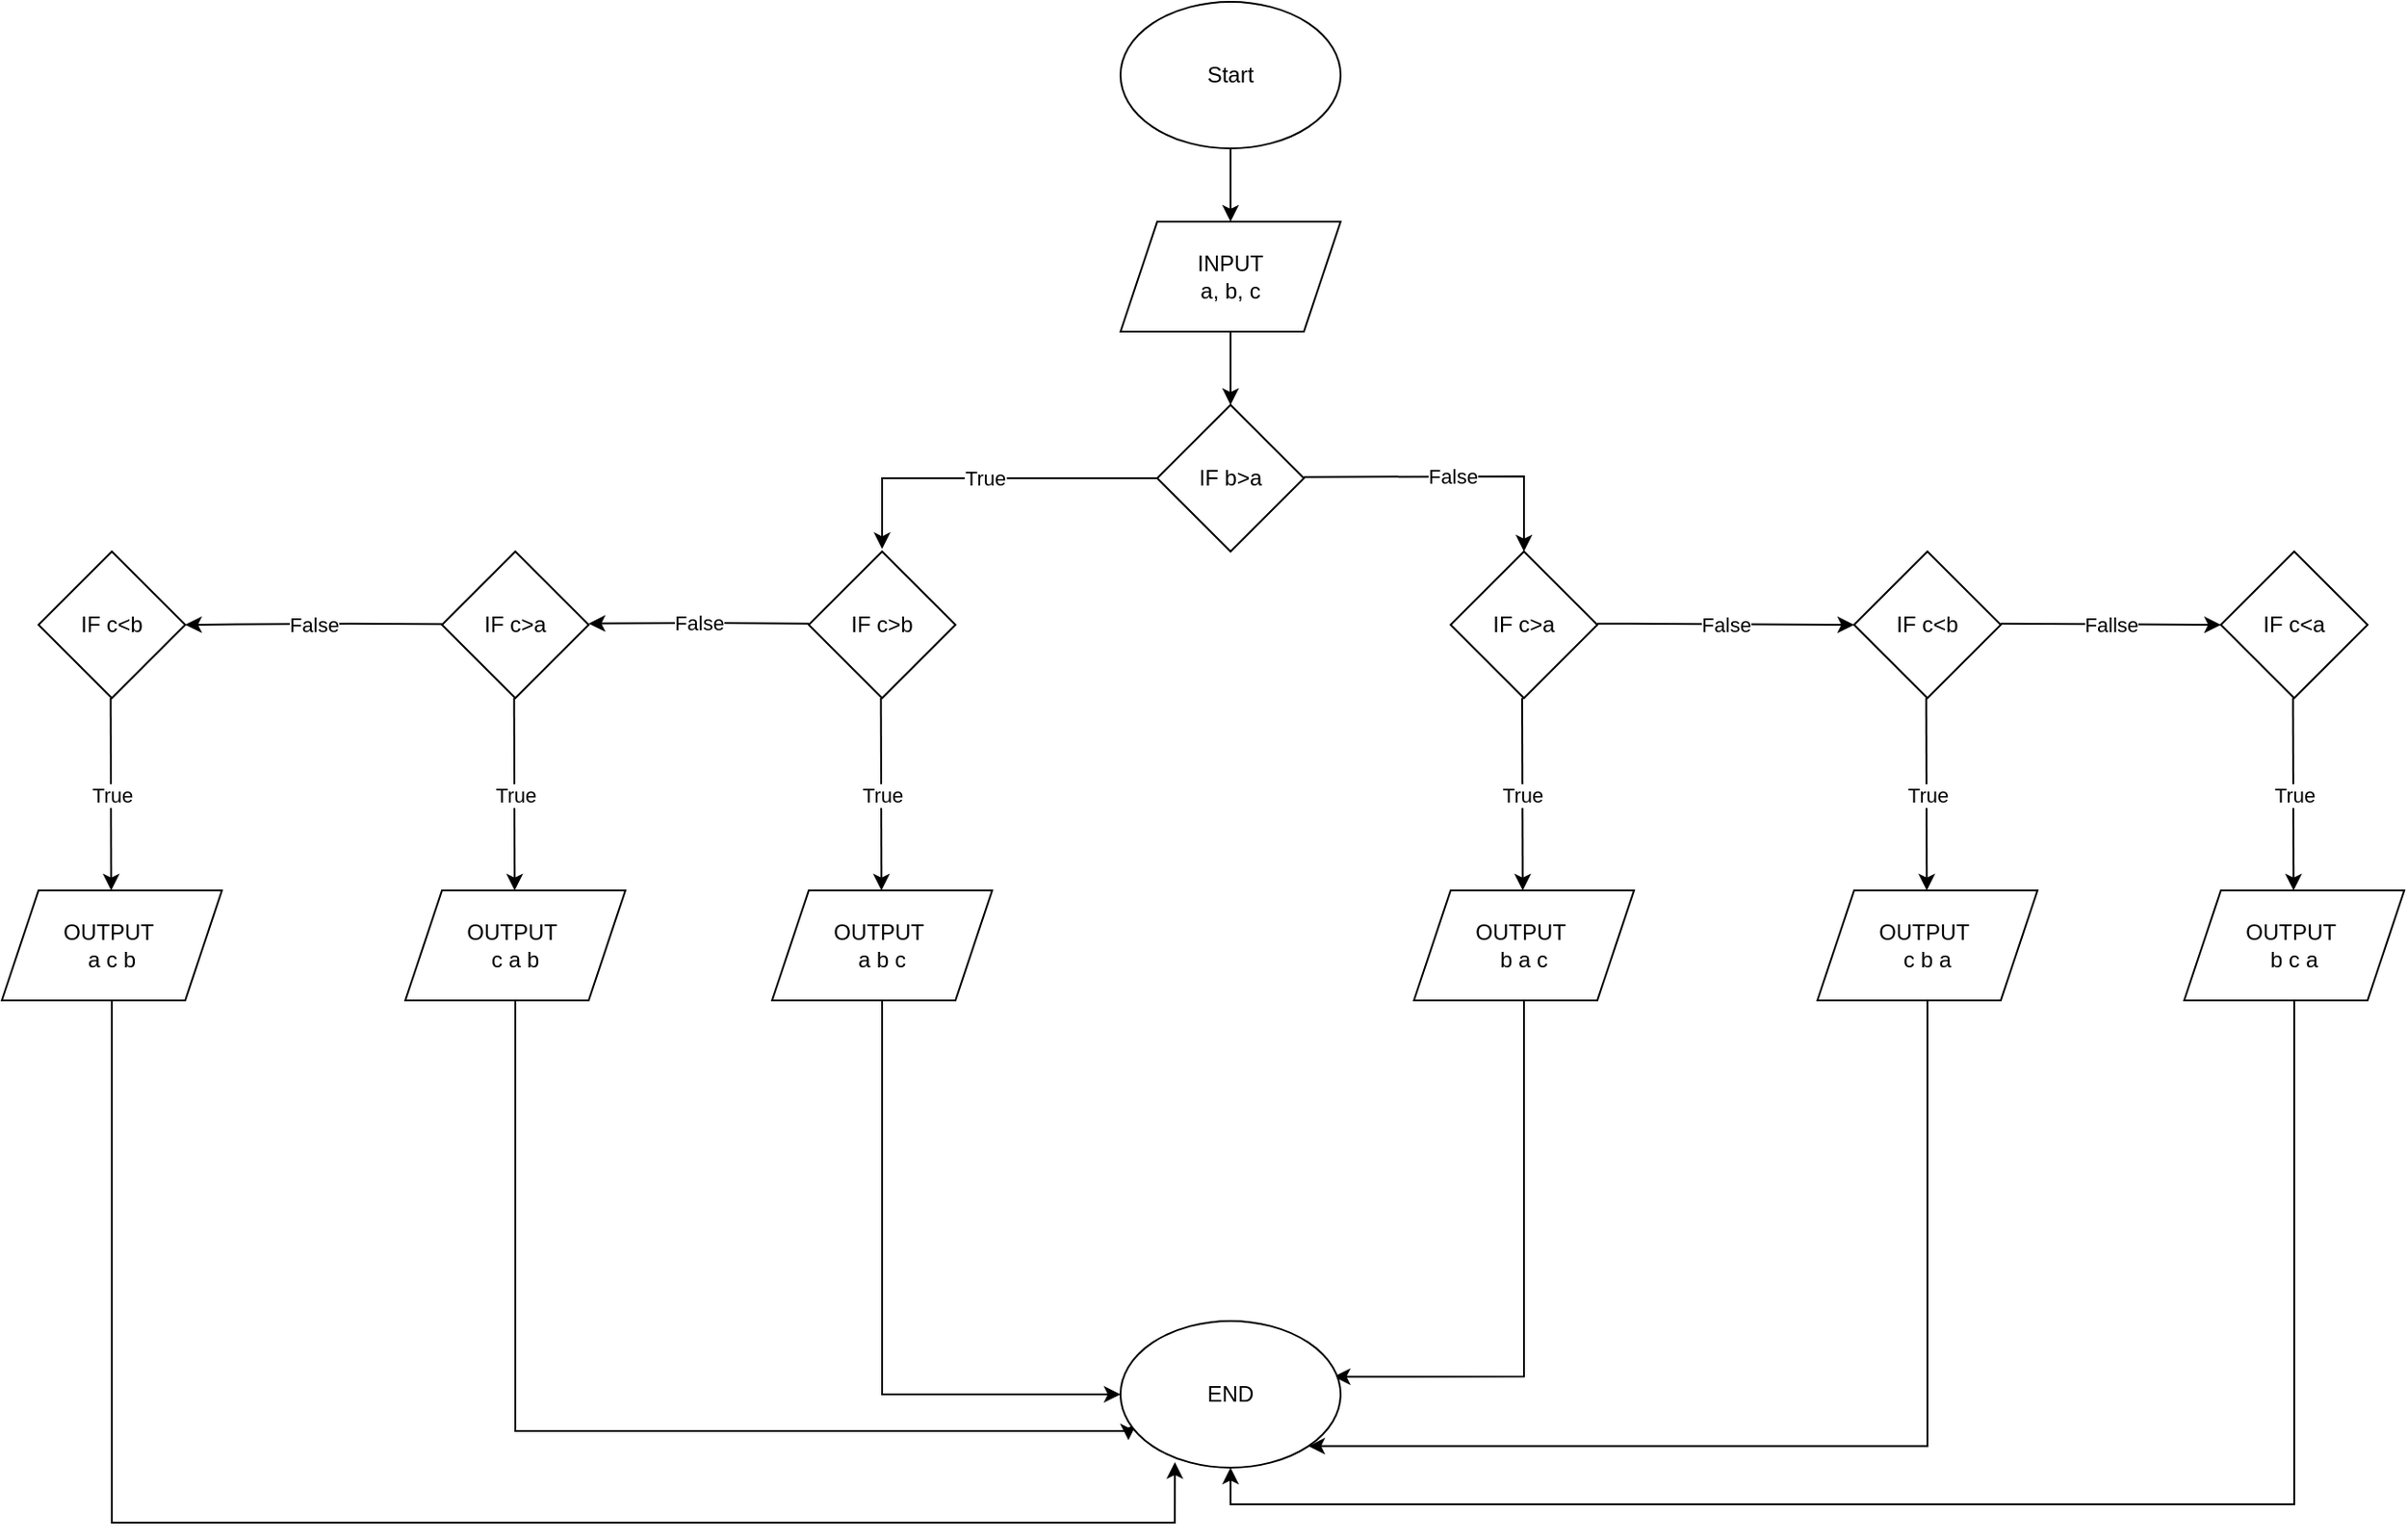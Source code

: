 <mxfile version="21.5.0" type="github">
  <diagram id="C5RBs43oDa-KdzZeNtuy" name="Page-1">
    <mxGraphModel dx="1173" dy="659" grid="1" gridSize="10" guides="1" tooltips="1" connect="1" arrows="1" fold="1" page="1" pageScale="1" pageWidth="1654" pageHeight="1169" math="0" shadow="0">
      <root>
        <mxCell id="WIyWlLk6GJQsqaUBKTNV-0" />
        <mxCell id="WIyWlLk6GJQsqaUBKTNV-1" parent="WIyWlLk6GJQsqaUBKTNV-0" />
        <mxCell id="ANFr0kn6SjRXUgFIm7dF-45" style="edgeStyle=orthogonalEdgeStyle;rounded=0;orthogonalLoop=1;jettySize=auto;html=1;exitX=0.5;exitY=1;exitDx=0;exitDy=0;entryX=0.5;entryY=0;entryDx=0;entryDy=0;" edge="1" parent="WIyWlLk6GJQsqaUBKTNV-1" source="ANFr0kn6SjRXUgFIm7dF-0" target="ANFr0kn6SjRXUgFIm7dF-1">
          <mxGeometry relative="1" as="geometry" />
        </mxCell>
        <mxCell id="ANFr0kn6SjRXUgFIm7dF-0" value="Start" style="ellipse;whiteSpace=wrap;html=1;" vertex="1" parent="WIyWlLk6GJQsqaUBKTNV-1">
          <mxGeometry x="680" y="40" width="120" height="80" as="geometry" />
        </mxCell>
        <mxCell id="ANFr0kn6SjRXUgFIm7dF-46" style="edgeStyle=orthogonalEdgeStyle;rounded=0;orthogonalLoop=1;jettySize=auto;html=1;exitX=0.5;exitY=1;exitDx=0;exitDy=0;entryX=0.5;entryY=0;entryDx=0;entryDy=0;" edge="1" parent="WIyWlLk6GJQsqaUBKTNV-1" source="ANFr0kn6SjRXUgFIm7dF-1" target="ANFr0kn6SjRXUgFIm7dF-2">
          <mxGeometry relative="1" as="geometry" />
        </mxCell>
        <mxCell id="ANFr0kn6SjRXUgFIm7dF-1" value="INPUT &lt;br&gt;a, b, c" style="shape=parallelogram;perimeter=parallelogramPerimeter;whiteSpace=wrap;html=1;fixedSize=1;" vertex="1" parent="WIyWlLk6GJQsqaUBKTNV-1">
          <mxGeometry x="680" y="160" width="120" height="60" as="geometry" />
        </mxCell>
        <mxCell id="ANFr0kn6SjRXUgFIm7dF-2" value="IF b&amp;gt;a" style="rhombus;whiteSpace=wrap;html=1;" vertex="1" parent="WIyWlLk6GJQsqaUBKTNV-1">
          <mxGeometry x="700" y="260" width="80" height="80" as="geometry" />
        </mxCell>
        <mxCell id="ANFr0kn6SjRXUgFIm7dF-3" value="IF c&amp;gt;b" style="rhombus;whiteSpace=wrap;html=1;" vertex="1" parent="WIyWlLk6GJQsqaUBKTNV-1">
          <mxGeometry x="510" y="340" width="80" height="80" as="geometry" />
        </mxCell>
        <mxCell id="ANFr0kn6SjRXUgFIm7dF-47" style="edgeStyle=orthogonalEdgeStyle;rounded=0;orthogonalLoop=1;jettySize=auto;html=1;exitX=0.5;exitY=1;exitDx=0;exitDy=0;entryX=0;entryY=0.5;entryDx=0;entryDy=0;" edge="1" parent="WIyWlLk6GJQsqaUBKTNV-1" source="ANFr0kn6SjRXUgFIm7dF-9" target="ANFr0kn6SjRXUgFIm7dF-38">
          <mxGeometry relative="1" as="geometry">
            <mxPoint x="549.667" y="800" as="targetPoint" />
          </mxGeometry>
        </mxCell>
        <mxCell id="ANFr0kn6SjRXUgFIm7dF-9" value="OUTPUT&amp;nbsp;&lt;br&gt;a b c" style="shape=parallelogram;perimeter=parallelogramPerimeter;whiteSpace=wrap;html=1;fixedSize=1;" vertex="1" parent="WIyWlLk6GJQsqaUBKTNV-1">
          <mxGeometry x="490" y="525" width="120" height="60" as="geometry" />
        </mxCell>
        <mxCell id="ANFr0kn6SjRXUgFIm7dF-18" value="IF c&amp;gt;a" style="rhombus;whiteSpace=wrap;html=1;" vertex="1" parent="WIyWlLk6GJQsqaUBKTNV-1">
          <mxGeometry x="310" y="340" width="80" height="80" as="geometry" />
        </mxCell>
        <mxCell id="ANFr0kn6SjRXUgFIm7dF-48" style="edgeStyle=orthogonalEdgeStyle;rounded=0;orthogonalLoop=1;jettySize=auto;html=1;exitX=0.5;exitY=1;exitDx=0;exitDy=0;entryX=0.036;entryY=0.813;entryDx=0;entryDy=0;entryPerimeter=0;" edge="1" parent="WIyWlLk6GJQsqaUBKTNV-1" source="ANFr0kn6SjRXUgFIm7dF-19" target="ANFr0kn6SjRXUgFIm7dF-38">
          <mxGeometry relative="1" as="geometry">
            <mxPoint x="349.667" y="820" as="targetPoint" />
            <Array as="points">
              <mxPoint x="350" y="820" />
              <mxPoint x="684" y="820" />
            </Array>
          </mxGeometry>
        </mxCell>
        <mxCell id="ANFr0kn6SjRXUgFIm7dF-19" value="OUTPUT&amp;nbsp;&lt;br&gt;c a b" style="shape=parallelogram;perimeter=parallelogramPerimeter;whiteSpace=wrap;html=1;fixedSize=1;" vertex="1" parent="WIyWlLk6GJQsqaUBKTNV-1">
          <mxGeometry x="290" y="525" width="120" height="60" as="geometry" />
        </mxCell>
        <mxCell id="ANFr0kn6SjRXUgFIm7dF-20" value="IF c&amp;lt;b" style="rhombus;whiteSpace=wrap;html=1;" vertex="1" parent="WIyWlLk6GJQsqaUBKTNV-1">
          <mxGeometry x="90" y="340" width="80" height="80" as="geometry" />
        </mxCell>
        <mxCell id="ANFr0kn6SjRXUgFIm7dF-49" style="edgeStyle=orthogonalEdgeStyle;rounded=0;orthogonalLoop=1;jettySize=auto;html=1;exitX=0.5;exitY=1;exitDx=0;exitDy=0;entryX=0.247;entryY=0.963;entryDx=0;entryDy=0;entryPerimeter=0;" edge="1" parent="WIyWlLk6GJQsqaUBKTNV-1" source="ANFr0kn6SjRXUgFIm7dF-21" target="ANFr0kn6SjRXUgFIm7dF-38">
          <mxGeometry relative="1" as="geometry">
            <Array as="points">
              <mxPoint x="130" y="870" />
              <mxPoint x="710" y="870" />
            </Array>
          </mxGeometry>
        </mxCell>
        <mxCell id="ANFr0kn6SjRXUgFIm7dF-21" value="OUTPUT&amp;nbsp;&lt;br&gt;a c b" style="shape=parallelogram;perimeter=parallelogramPerimeter;whiteSpace=wrap;html=1;fixedSize=1;" vertex="1" parent="WIyWlLk6GJQsqaUBKTNV-1">
          <mxGeometry x="70" y="525" width="120" height="60" as="geometry" />
        </mxCell>
        <mxCell id="ANFr0kn6SjRXUgFIm7dF-52" style="edgeStyle=orthogonalEdgeStyle;rounded=0;orthogonalLoop=1;jettySize=auto;html=1;entryX=0.5;entryY=1;entryDx=0;entryDy=0;" edge="1" parent="WIyWlLk6GJQsqaUBKTNV-1" source="ANFr0kn6SjRXUgFIm7dF-29" target="ANFr0kn6SjRXUgFIm7dF-38">
          <mxGeometry relative="1" as="geometry">
            <Array as="points">
              <mxPoint x="1320" y="860" />
              <mxPoint x="740" y="860" />
            </Array>
          </mxGeometry>
        </mxCell>
        <mxCell id="ANFr0kn6SjRXUgFIm7dF-29" value="OUTPUT&amp;nbsp;&lt;br&gt;b c a" style="shape=parallelogram;perimeter=parallelogramPerimeter;whiteSpace=wrap;html=1;fixedSize=1;" vertex="1" parent="WIyWlLk6GJQsqaUBKTNV-1">
          <mxGeometry x="1260" y="525" width="120" height="60" as="geometry" />
        </mxCell>
        <mxCell id="ANFr0kn6SjRXUgFIm7dF-51" style="edgeStyle=orthogonalEdgeStyle;rounded=0;orthogonalLoop=1;jettySize=auto;html=1;exitX=0.5;exitY=1;exitDx=0;exitDy=0;entryX=1;entryY=1;entryDx=0;entryDy=0;" edge="1" parent="WIyWlLk6GJQsqaUBKTNV-1" source="ANFr0kn6SjRXUgFIm7dF-32" target="ANFr0kn6SjRXUgFIm7dF-38">
          <mxGeometry relative="1" as="geometry">
            <Array as="points">
              <mxPoint x="1120" y="828" />
            </Array>
          </mxGeometry>
        </mxCell>
        <mxCell id="ANFr0kn6SjRXUgFIm7dF-32" value="OUTPUT&amp;nbsp;&lt;br&gt;c b a" style="shape=parallelogram;perimeter=parallelogramPerimeter;whiteSpace=wrap;html=1;fixedSize=1;" vertex="1" parent="WIyWlLk6GJQsqaUBKTNV-1">
          <mxGeometry x="1060" y="525" width="120" height="60" as="geometry" />
        </mxCell>
        <mxCell id="ANFr0kn6SjRXUgFIm7dF-50" style="edgeStyle=orthogonalEdgeStyle;rounded=0;orthogonalLoop=1;jettySize=auto;html=1;exitX=0.5;exitY=1;exitDx=0;exitDy=0;entryX=0.969;entryY=0.379;entryDx=0;entryDy=0;entryPerimeter=0;" edge="1" parent="WIyWlLk6GJQsqaUBKTNV-1" source="ANFr0kn6SjRXUgFIm7dF-34" target="ANFr0kn6SjRXUgFIm7dF-38">
          <mxGeometry relative="1" as="geometry">
            <Array as="points">
              <mxPoint x="900" y="790" />
            </Array>
          </mxGeometry>
        </mxCell>
        <mxCell id="ANFr0kn6SjRXUgFIm7dF-34" value="OUTPUT&amp;nbsp;&lt;br&gt;b a c" style="shape=parallelogram;perimeter=parallelogramPerimeter;whiteSpace=wrap;html=1;fixedSize=1;" vertex="1" parent="WIyWlLk6GJQsqaUBKTNV-1">
          <mxGeometry x="840" y="525" width="120" height="60" as="geometry" />
        </mxCell>
        <mxCell id="ANFr0kn6SjRXUgFIm7dF-35" value="IF c&amp;gt;a" style="rhombus;whiteSpace=wrap;html=1;" vertex="1" parent="WIyWlLk6GJQsqaUBKTNV-1">
          <mxGeometry x="860" y="340" width="80" height="80" as="geometry" />
        </mxCell>
        <mxCell id="ANFr0kn6SjRXUgFIm7dF-36" value="IF c&amp;lt;b" style="rhombus;whiteSpace=wrap;html=1;" vertex="1" parent="WIyWlLk6GJQsqaUBKTNV-1">
          <mxGeometry x="1080" y="340" width="80" height="80" as="geometry" />
        </mxCell>
        <mxCell id="ANFr0kn6SjRXUgFIm7dF-37" value="IF c&amp;lt;a" style="rhombus;whiteSpace=wrap;html=1;" vertex="1" parent="WIyWlLk6GJQsqaUBKTNV-1">
          <mxGeometry x="1280" y="340" width="80" height="80" as="geometry" />
        </mxCell>
        <mxCell id="ANFr0kn6SjRXUgFIm7dF-38" value="END" style="ellipse;whiteSpace=wrap;html=1;" vertex="1" parent="WIyWlLk6GJQsqaUBKTNV-1">
          <mxGeometry x="680" y="760" width="120" height="80" as="geometry" />
        </mxCell>
        <mxCell id="ANFr0kn6SjRXUgFIm7dF-39" value="" style="endArrow=classic;html=1;rounded=0;exitX=0;exitY=0.5;exitDx=0;exitDy=0;" edge="1" parent="WIyWlLk6GJQsqaUBKTNV-1" source="ANFr0kn6SjRXUgFIm7dF-2">
          <mxGeometry relative="1" as="geometry">
            <mxPoint x="450" y="338.67" as="sourcePoint" />
            <mxPoint x="550" y="338.67" as="targetPoint" />
            <Array as="points">
              <mxPoint x="550" y="300" />
              <mxPoint x="550" y="338.67" />
            </Array>
          </mxGeometry>
        </mxCell>
        <mxCell id="ANFr0kn6SjRXUgFIm7dF-40" value="True" style="edgeLabel;resizable=0;html=1;align=center;verticalAlign=middle;" connectable="0" vertex="1" parent="ANFr0kn6SjRXUgFIm7dF-39">
          <mxGeometry relative="1" as="geometry" />
        </mxCell>
        <mxCell id="ANFr0kn6SjRXUgFIm7dF-43" value="" style="endArrow=classic;html=1;rounded=0;entryX=0.5;entryY=0;entryDx=0;entryDy=0;" edge="1" parent="WIyWlLk6GJQsqaUBKTNV-1" target="ANFr0kn6SjRXUgFIm7dF-35">
          <mxGeometry relative="1" as="geometry">
            <mxPoint x="780" y="299.33" as="sourcePoint" />
            <mxPoint x="900" y="299" as="targetPoint" />
            <Array as="points">
              <mxPoint x="900" y="299" />
            </Array>
          </mxGeometry>
        </mxCell>
        <mxCell id="ANFr0kn6SjRXUgFIm7dF-44" value="False" style="edgeLabel;resizable=0;html=1;align=center;verticalAlign=middle;" connectable="0" vertex="1" parent="ANFr0kn6SjRXUgFIm7dF-43">
          <mxGeometry relative="1" as="geometry" />
        </mxCell>
        <mxCell id="ANFr0kn6SjRXUgFIm7dF-53" value="" style="endArrow=classic;html=1;rounded=0;entryX=0;entryY=0.5;entryDx=0;entryDy=0;" edge="1" parent="WIyWlLk6GJQsqaUBKTNV-1" target="ANFr0kn6SjRXUgFIm7dF-36">
          <mxGeometry relative="1" as="geometry">
            <mxPoint x="940" y="379.33" as="sourcePoint" />
            <mxPoint x="1040" y="379.33" as="targetPoint" />
          </mxGeometry>
        </mxCell>
        <mxCell id="ANFr0kn6SjRXUgFIm7dF-54" value="False" style="edgeLabel;resizable=0;html=1;align=center;verticalAlign=middle;" connectable="0" vertex="1" parent="ANFr0kn6SjRXUgFIm7dF-53">
          <mxGeometry relative="1" as="geometry" />
        </mxCell>
        <mxCell id="ANFr0kn6SjRXUgFIm7dF-55" value="" style="endArrow=classic;html=1;rounded=0;entryX=0;entryY=0.5;entryDx=0;entryDy=0;" edge="1" parent="WIyWlLk6GJQsqaUBKTNV-1" target="ANFr0kn6SjRXUgFIm7dF-37">
          <mxGeometry relative="1" as="geometry">
            <mxPoint x="1160" y="379.33" as="sourcePoint" />
            <mxPoint x="1250" y="380" as="targetPoint" />
          </mxGeometry>
        </mxCell>
        <mxCell id="ANFr0kn6SjRXUgFIm7dF-56" value="Fallse" style="edgeLabel;resizable=0;html=1;align=center;verticalAlign=middle;" connectable="0" vertex="1" parent="ANFr0kn6SjRXUgFIm7dF-55">
          <mxGeometry relative="1" as="geometry" />
        </mxCell>
        <mxCell id="ANFr0kn6SjRXUgFIm7dF-57" value="" style="endArrow=classic;html=1;rounded=0;" edge="1" parent="WIyWlLk6GJQsqaUBKTNV-1">
          <mxGeometry relative="1" as="geometry">
            <mxPoint x="899" y="420" as="sourcePoint" />
            <mxPoint x="899.33" y="525" as="targetPoint" />
          </mxGeometry>
        </mxCell>
        <mxCell id="ANFr0kn6SjRXUgFIm7dF-58" value="True" style="edgeLabel;resizable=0;html=1;align=center;verticalAlign=middle;" connectable="0" vertex="1" parent="ANFr0kn6SjRXUgFIm7dF-57">
          <mxGeometry relative="1" as="geometry" />
        </mxCell>
        <mxCell id="ANFr0kn6SjRXUgFIm7dF-59" value="" style="endArrow=classic;html=1;rounded=0;" edge="1" parent="WIyWlLk6GJQsqaUBKTNV-1">
          <mxGeometry relative="1" as="geometry">
            <mxPoint x="1319.33" y="420" as="sourcePoint" />
            <mxPoint x="1319.66" y="525" as="targetPoint" />
          </mxGeometry>
        </mxCell>
        <mxCell id="ANFr0kn6SjRXUgFIm7dF-60" value="True" style="edgeLabel;resizable=0;html=1;align=center;verticalAlign=middle;" connectable="0" vertex="1" parent="ANFr0kn6SjRXUgFIm7dF-59">
          <mxGeometry relative="1" as="geometry" />
        </mxCell>
        <mxCell id="ANFr0kn6SjRXUgFIm7dF-61" value="" style="endArrow=classic;html=1;rounded=0;" edge="1" parent="WIyWlLk6GJQsqaUBKTNV-1">
          <mxGeometry relative="1" as="geometry">
            <mxPoint x="1119.33" y="420" as="sourcePoint" />
            <mxPoint x="1119.66" y="525" as="targetPoint" />
          </mxGeometry>
        </mxCell>
        <mxCell id="ANFr0kn6SjRXUgFIm7dF-62" value="True" style="edgeLabel;resizable=0;html=1;align=center;verticalAlign=middle;" connectable="0" vertex="1" parent="ANFr0kn6SjRXUgFIm7dF-61">
          <mxGeometry relative="1" as="geometry" />
        </mxCell>
        <mxCell id="ANFr0kn6SjRXUgFIm7dF-63" value="" style="endArrow=classic;html=1;rounded=0;" edge="1" parent="WIyWlLk6GJQsqaUBKTNV-1">
          <mxGeometry relative="1" as="geometry">
            <mxPoint x="349.33" y="420" as="sourcePoint" />
            <mxPoint x="349.66" y="525" as="targetPoint" />
          </mxGeometry>
        </mxCell>
        <mxCell id="ANFr0kn6SjRXUgFIm7dF-64" value="True" style="edgeLabel;resizable=0;html=1;align=center;verticalAlign=middle;" connectable="0" vertex="1" parent="ANFr0kn6SjRXUgFIm7dF-63">
          <mxGeometry relative="1" as="geometry" />
        </mxCell>
        <mxCell id="ANFr0kn6SjRXUgFIm7dF-65" value="" style="endArrow=classic;html=1;rounded=0;" edge="1" parent="WIyWlLk6GJQsqaUBKTNV-1">
          <mxGeometry relative="1" as="geometry">
            <mxPoint x="549.33" y="420" as="sourcePoint" />
            <mxPoint x="549.66" y="525" as="targetPoint" />
          </mxGeometry>
        </mxCell>
        <mxCell id="ANFr0kn6SjRXUgFIm7dF-66" value="True" style="edgeLabel;resizable=0;html=1;align=center;verticalAlign=middle;" connectable="0" vertex="1" parent="ANFr0kn6SjRXUgFIm7dF-65">
          <mxGeometry relative="1" as="geometry" />
        </mxCell>
        <mxCell id="ANFr0kn6SjRXUgFIm7dF-67" value="" style="endArrow=classic;html=1;rounded=0;" edge="1" parent="WIyWlLk6GJQsqaUBKTNV-1">
          <mxGeometry relative="1" as="geometry">
            <mxPoint x="129.33" y="420" as="sourcePoint" />
            <mxPoint x="129.66" y="525" as="targetPoint" />
          </mxGeometry>
        </mxCell>
        <mxCell id="ANFr0kn6SjRXUgFIm7dF-68" value="True" style="edgeLabel;resizable=0;html=1;align=center;verticalAlign=middle;" connectable="0" vertex="1" parent="ANFr0kn6SjRXUgFIm7dF-67">
          <mxGeometry relative="1" as="geometry" />
        </mxCell>
        <mxCell id="ANFr0kn6SjRXUgFIm7dF-69" value="" style="endArrow=classic;html=1;rounded=0;" edge="1" parent="WIyWlLk6GJQsqaUBKTNV-1">
          <mxGeometry relative="1" as="geometry">
            <mxPoint x="510" y="379.33" as="sourcePoint" />
            <mxPoint x="390" y="379.33" as="targetPoint" />
            <Array as="points">
              <mxPoint x="460" y="379" />
            </Array>
          </mxGeometry>
        </mxCell>
        <mxCell id="ANFr0kn6SjRXUgFIm7dF-70" value="False" style="edgeLabel;resizable=0;html=1;align=center;verticalAlign=middle;" connectable="0" vertex="1" parent="ANFr0kn6SjRXUgFIm7dF-69">
          <mxGeometry relative="1" as="geometry" />
        </mxCell>
        <mxCell id="ANFr0kn6SjRXUgFIm7dF-71" value="" style="endArrow=classic;html=1;rounded=0;entryX=1;entryY=0.5;entryDx=0;entryDy=0;" edge="1" parent="WIyWlLk6GJQsqaUBKTNV-1" target="ANFr0kn6SjRXUgFIm7dF-20">
          <mxGeometry relative="1" as="geometry">
            <mxPoint x="310" y="379.66" as="sourcePoint" />
            <mxPoint x="190" y="379.66" as="targetPoint" />
            <Array as="points">
              <mxPoint x="260" y="379.33" />
            </Array>
          </mxGeometry>
        </mxCell>
        <mxCell id="ANFr0kn6SjRXUgFIm7dF-72" value="False" style="edgeLabel;resizable=0;html=1;align=center;verticalAlign=middle;" connectable="0" vertex="1" parent="ANFr0kn6SjRXUgFIm7dF-71">
          <mxGeometry relative="1" as="geometry" />
        </mxCell>
      </root>
    </mxGraphModel>
  </diagram>
</mxfile>
